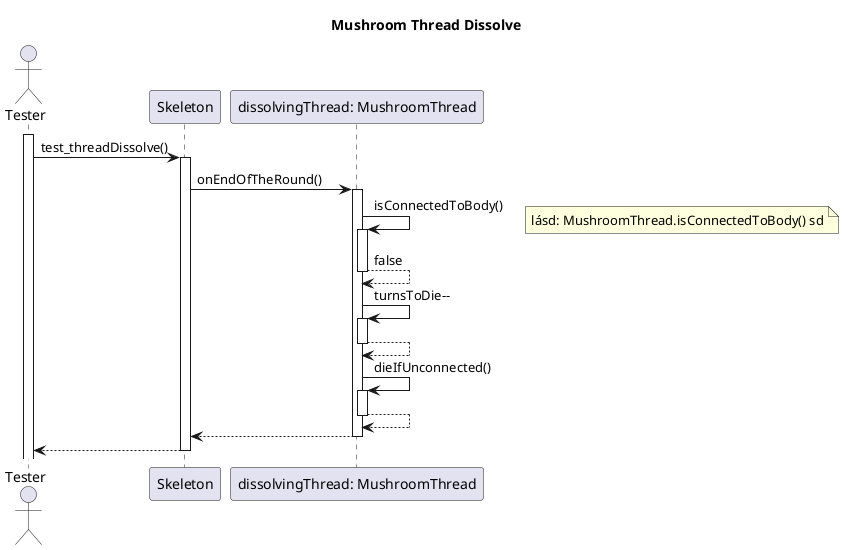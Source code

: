 @startuml Mushroom Thread Dissolve

title Mushroom Thread Dissolve

actor "Tester" as tester
participant "Skeleton" as skeleton

participant "dissolvingThread: MushroomThread" as dimt

activate tester 

tester -> skeleton: test_threadDissolve()
activate skeleton

skeleton -> dimt: onEndOfTheRound()
activate dimt

dimt -> dimt: isConnectedToBody()
activate dimt
note right: lásd: MushroomThread.isConnectedToBody() sd 
dimt --> dimt: false
deactivate dimt

dimt -> dimt: turnsToDie--
activate dimt
dimt --> dimt
deactivate dimt

dimt -> dimt: dieIfUnconnected()
activate dimt
dimt --> dimt
deactivate dimt

dimt --> skeleton
deactivate dimt

skeleton --> tester
deactivate skeleton


@enduml